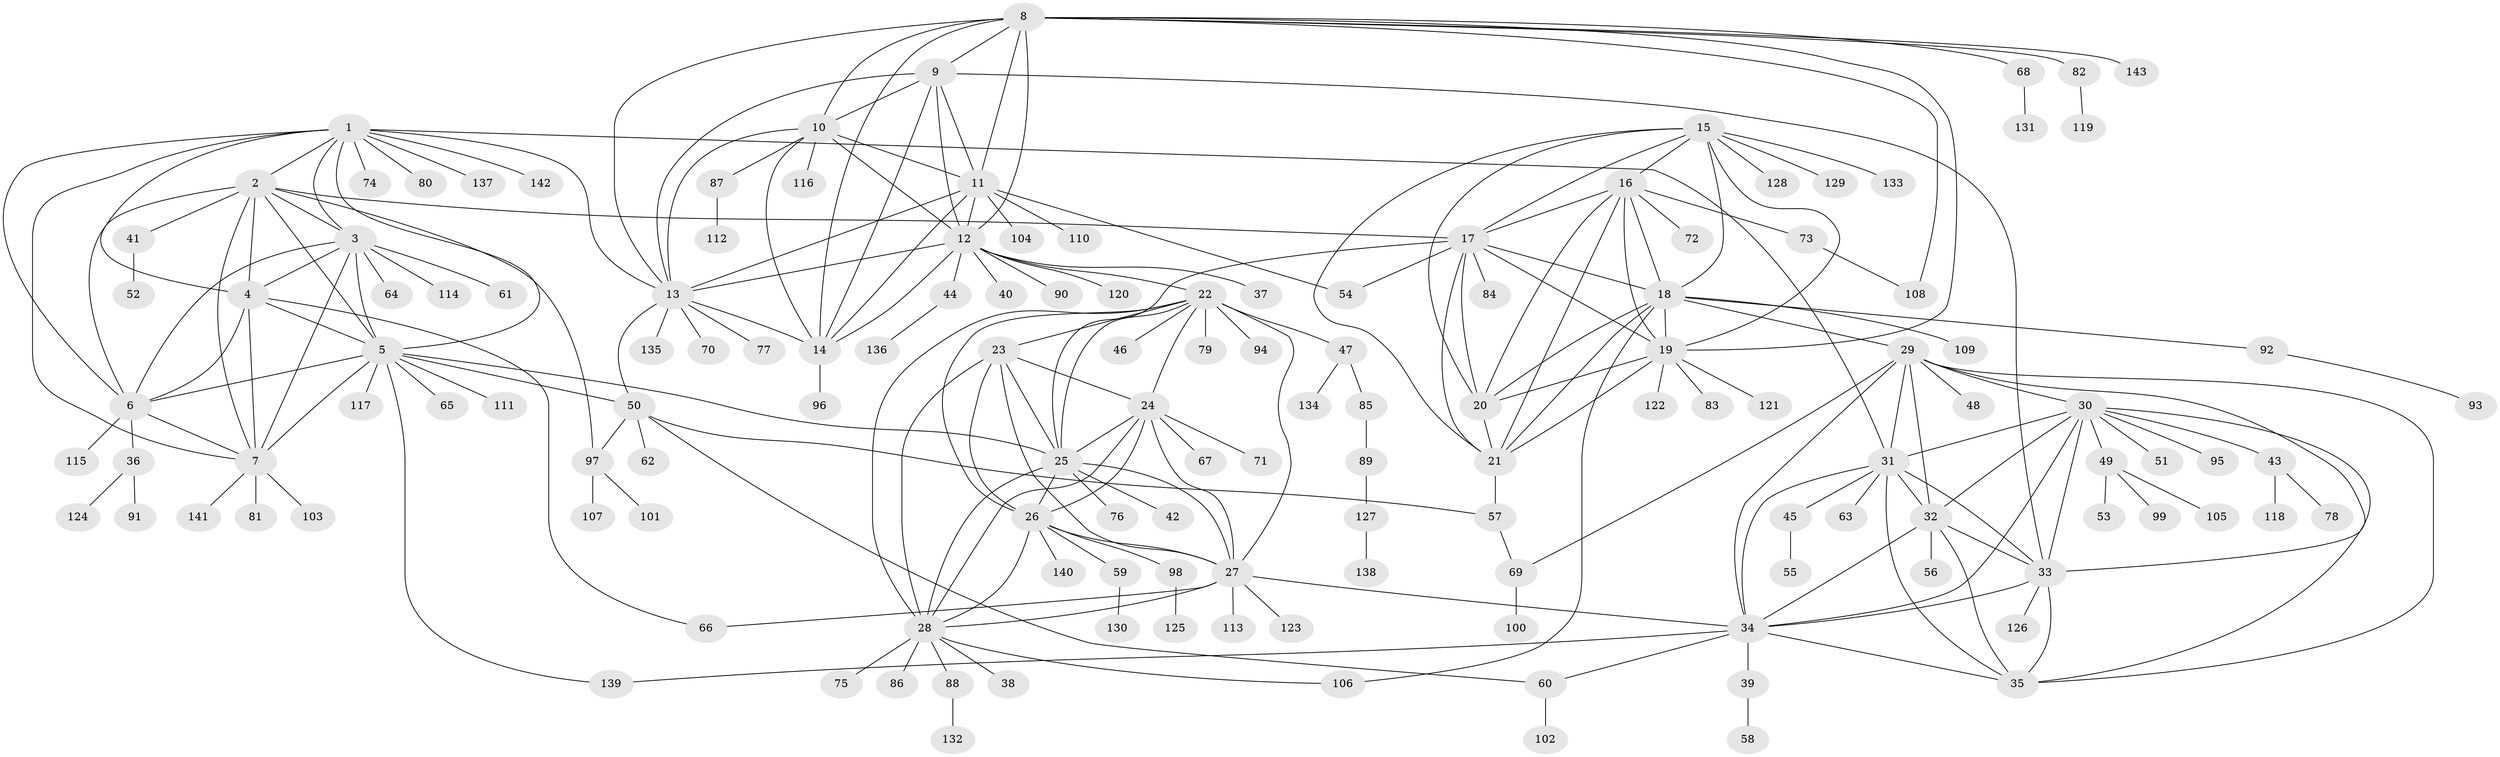 // Generated by graph-tools (version 1.1) at 2025/15/03/09/25 04:15:44]
// undirected, 143 vertices, 233 edges
graph export_dot {
graph [start="1"]
  node [color=gray90,style=filled];
  1;
  2;
  3;
  4;
  5;
  6;
  7;
  8;
  9;
  10;
  11;
  12;
  13;
  14;
  15;
  16;
  17;
  18;
  19;
  20;
  21;
  22;
  23;
  24;
  25;
  26;
  27;
  28;
  29;
  30;
  31;
  32;
  33;
  34;
  35;
  36;
  37;
  38;
  39;
  40;
  41;
  42;
  43;
  44;
  45;
  46;
  47;
  48;
  49;
  50;
  51;
  52;
  53;
  54;
  55;
  56;
  57;
  58;
  59;
  60;
  61;
  62;
  63;
  64;
  65;
  66;
  67;
  68;
  69;
  70;
  71;
  72;
  73;
  74;
  75;
  76;
  77;
  78;
  79;
  80;
  81;
  82;
  83;
  84;
  85;
  86;
  87;
  88;
  89;
  90;
  91;
  92;
  93;
  94;
  95;
  96;
  97;
  98;
  99;
  100;
  101;
  102;
  103;
  104;
  105;
  106;
  107;
  108;
  109;
  110;
  111;
  112;
  113;
  114;
  115;
  116;
  117;
  118;
  119;
  120;
  121;
  122;
  123;
  124;
  125;
  126;
  127;
  128;
  129;
  130;
  131;
  132;
  133;
  134;
  135;
  136;
  137;
  138;
  139;
  140;
  141;
  142;
  143;
  1 -- 2;
  1 -- 3;
  1 -- 4;
  1 -- 5;
  1 -- 6;
  1 -- 7;
  1 -- 13;
  1 -- 31;
  1 -- 74;
  1 -- 80;
  1 -- 137;
  1 -- 142;
  2 -- 3;
  2 -- 4;
  2 -- 5;
  2 -- 6;
  2 -- 7;
  2 -- 17;
  2 -- 41;
  2 -- 97;
  3 -- 4;
  3 -- 5;
  3 -- 6;
  3 -- 7;
  3 -- 61;
  3 -- 64;
  3 -- 114;
  4 -- 5;
  4 -- 6;
  4 -- 7;
  4 -- 66;
  5 -- 6;
  5 -- 7;
  5 -- 25;
  5 -- 50;
  5 -- 65;
  5 -- 111;
  5 -- 117;
  5 -- 139;
  6 -- 7;
  6 -- 36;
  6 -- 115;
  7 -- 81;
  7 -- 103;
  7 -- 141;
  8 -- 9;
  8 -- 10;
  8 -- 11;
  8 -- 12;
  8 -- 13;
  8 -- 14;
  8 -- 19;
  8 -- 68;
  8 -- 82;
  8 -- 108;
  8 -- 143;
  9 -- 10;
  9 -- 11;
  9 -- 12;
  9 -- 13;
  9 -- 14;
  9 -- 33;
  10 -- 11;
  10 -- 12;
  10 -- 13;
  10 -- 14;
  10 -- 87;
  10 -- 116;
  11 -- 12;
  11 -- 13;
  11 -- 14;
  11 -- 54;
  11 -- 104;
  11 -- 110;
  12 -- 13;
  12 -- 14;
  12 -- 22;
  12 -- 37;
  12 -- 40;
  12 -- 44;
  12 -- 90;
  12 -- 120;
  13 -- 14;
  13 -- 50;
  13 -- 70;
  13 -- 77;
  13 -- 135;
  14 -- 96;
  15 -- 16;
  15 -- 17;
  15 -- 18;
  15 -- 19;
  15 -- 20;
  15 -- 21;
  15 -- 128;
  15 -- 129;
  15 -- 133;
  16 -- 17;
  16 -- 18;
  16 -- 19;
  16 -- 20;
  16 -- 21;
  16 -- 72;
  16 -- 73;
  17 -- 18;
  17 -- 19;
  17 -- 20;
  17 -- 21;
  17 -- 25;
  17 -- 54;
  17 -- 84;
  18 -- 19;
  18 -- 20;
  18 -- 21;
  18 -- 29;
  18 -- 92;
  18 -- 106;
  18 -- 109;
  19 -- 20;
  19 -- 21;
  19 -- 83;
  19 -- 121;
  19 -- 122;
  20 -- 21;
  21 -- 57;
  22 -- 23;
  22 -- 24;
  22 -- 25;
  22 -- 26;
  22 -- 27;
  22 -- 28;
  22 -- 46;
  22 -- 47;
  22 -- 79;
  22 -- 94;
  23 -- 24;
  23 -- 25;
  23 -- 26;
  23 -- 27;
  23 -- 28;
  24 -- 25;
  24 -- 26;
  24 -- 27;
  24 -- 28;
  24 -- 67;
  24 -- 71;
  25 -- 26;
  25 -- 27;
  25 -- 28;
  25 -- 42;
  25 -- 76;
  26 -- 27;
  26 -- 28;
  26 -- 59;
  26 -- 98;
  26 -- 140;
  27 -- 28;
  27 -- 34;
  27 -- 66;
  27 -- 113;
  27 -- 123;
  28 -- 38;
  28 -- 75;
  28 -- 86;
  28 -- 88;
  28 -- 106;
  29 -- 30;
  29 -- 31;
  29 -- 32;
  29 -- 33;
  29 -- 34;
  29 -- 35;
  29 -- 48;
  29 -- 69;
  30 -- 31;
  30 -- 32;
  30 -- 33;
  30 -- 34;
  30 -- 35;
  30 -- 43;
  30 -- 49;
  30 -- 51;
  30 -- 95;
  31 -- 32;
  31 -- 33;
  31 -- 34;
  31 -- 35;
  31 -- 45;
  31 -- 63;
  32 -- 33;
  32 -- 34;
  32 -- 35;
  32 -- 56;
  33 -- 34;
  33 -- 35;
  33 -- 126;
  34 -- 35;
  34 -- 39;
  34 -- 60;
  34 -- 139;
  36 -- 91;
  36 -- 124;
  39 -- 58;
  41 -- 52;
  43 -- 78;
  43 -- 118;
  44 -- 136;
  45 -- 55;
  47 -- 85;
  47 -- 134;
  49 -- 53;
  49 -- 99;
  49 -- 105;
  50 -- 57;
  50 -- 60;
  50 -- 62;
  50 -- 97;
  57 -- 69;
  59 -- 130;
  60 -- 102;
  68 -- 131;
  69 -- 100;
  73 -- 108;
  82 -- 119;
  85 -- 89;
  87 -- 112;
  88 -- 132;
  89 -- 127;
  92 -- 93;
  97 -- 101;
  97 -- 107;
  98 -- 125;
  127 -- 138;
}
